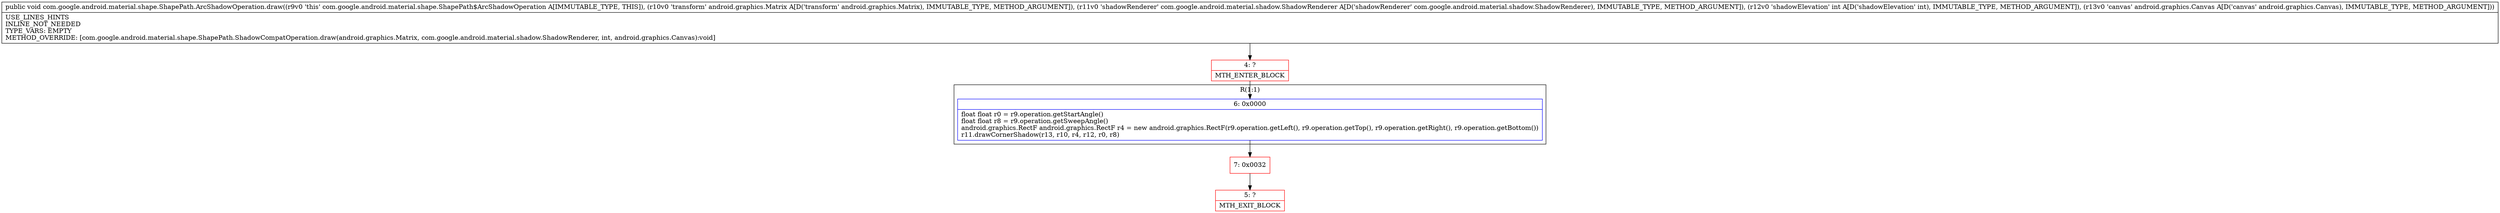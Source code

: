 digraph "CFG forcom.google.android.material.shape.ShapePath.ArcShadowOperation.draw(Landroid\/graphics\/Matrix;Lcom\/google\/android\/material\/shadow\/ShadowRenderer;ILandroid\/graphics\/Canvas;)V" {
subgraph cluster_Region_290878205 {
label = "R(1:1)";
node [shape=record,color=blue];
Node_6 [shape=record,label="{6\:\ 0x0000|float float r0 = r9.operation.getStartAngle()\lfloat float r8 = r9.operation.getSweepAngle()\landroid.graphics.RectF android.graphics.RectF r4 = new android.graphics.RectF(r9.operation.getLeft(), r9.operation.getTop(), r9.operation.getRight(), r9.operation.getBottom())\lr11.drawCornerShadow(r13, r10, r4, r12, r0, r8)\l}"];
}
Node_4 [shape=record,color=red,label="{4\:\ ?|MTH_ENTER_BLOCK\l}"];
Node_7 [shape=record,color=red,label="{7\:\ 0x0032}"];
Node_5 [shape=record,color=red,label="{5\:\ ?|MTH_EXIT_BLOCK\l}"];
MethodNode[shape=record,label="{public void com.google.android.material.shape.ShapePath.ArcShadowOperation.draw((r9v0 'this' com.google.android.material.shape.ShapePath$ArcShadowOperation A[IMMUTABLE_TYPE, THIS]), (r10v0 'transform' android.graphics.Matrix A[D('transform' android.graphics.Matrix), IMMUTABLE_TYPE, METHOD_ARGUMENT]), (r11v0 'shadowRenderer' com.google.android.material.shadow.ShadowRenderer A[D('shadowRenderer' com.google.android.material.shadow.ShadowRenderer), IMMUTABLE_TYPE, METHOD_ARGUMENT]), (r12v0 'shadowElevation' int A[D('shadowElevation' int), IMMUTABLE_TYPE, METHOD_ARGUMENT]), (r13v0 'canvas' android.graphics.Canvas A[D('canvas' android.graphics.Canvas), IMMUTABLE_TYPE, METHOD_ARGUMENT]))  | USE_LINES_HINTS\lINLINE_NOT_NEEDED\lTYPE_VARS: EMPTY\lMETHOD_OVERRIDE: [com.google.android.material.shape.ShapePath.ShadowCompatOperation.draw(android.graphics.Matrix, com.google.android.material.shadow.ShadowRenderer, int, android.graphics.Canvas):void]\l}"];
MethodNode -> Node_4;Node_6 -> Node_7;
Node_4 -> Node_6;
Node_7 -> Node_5;
}

